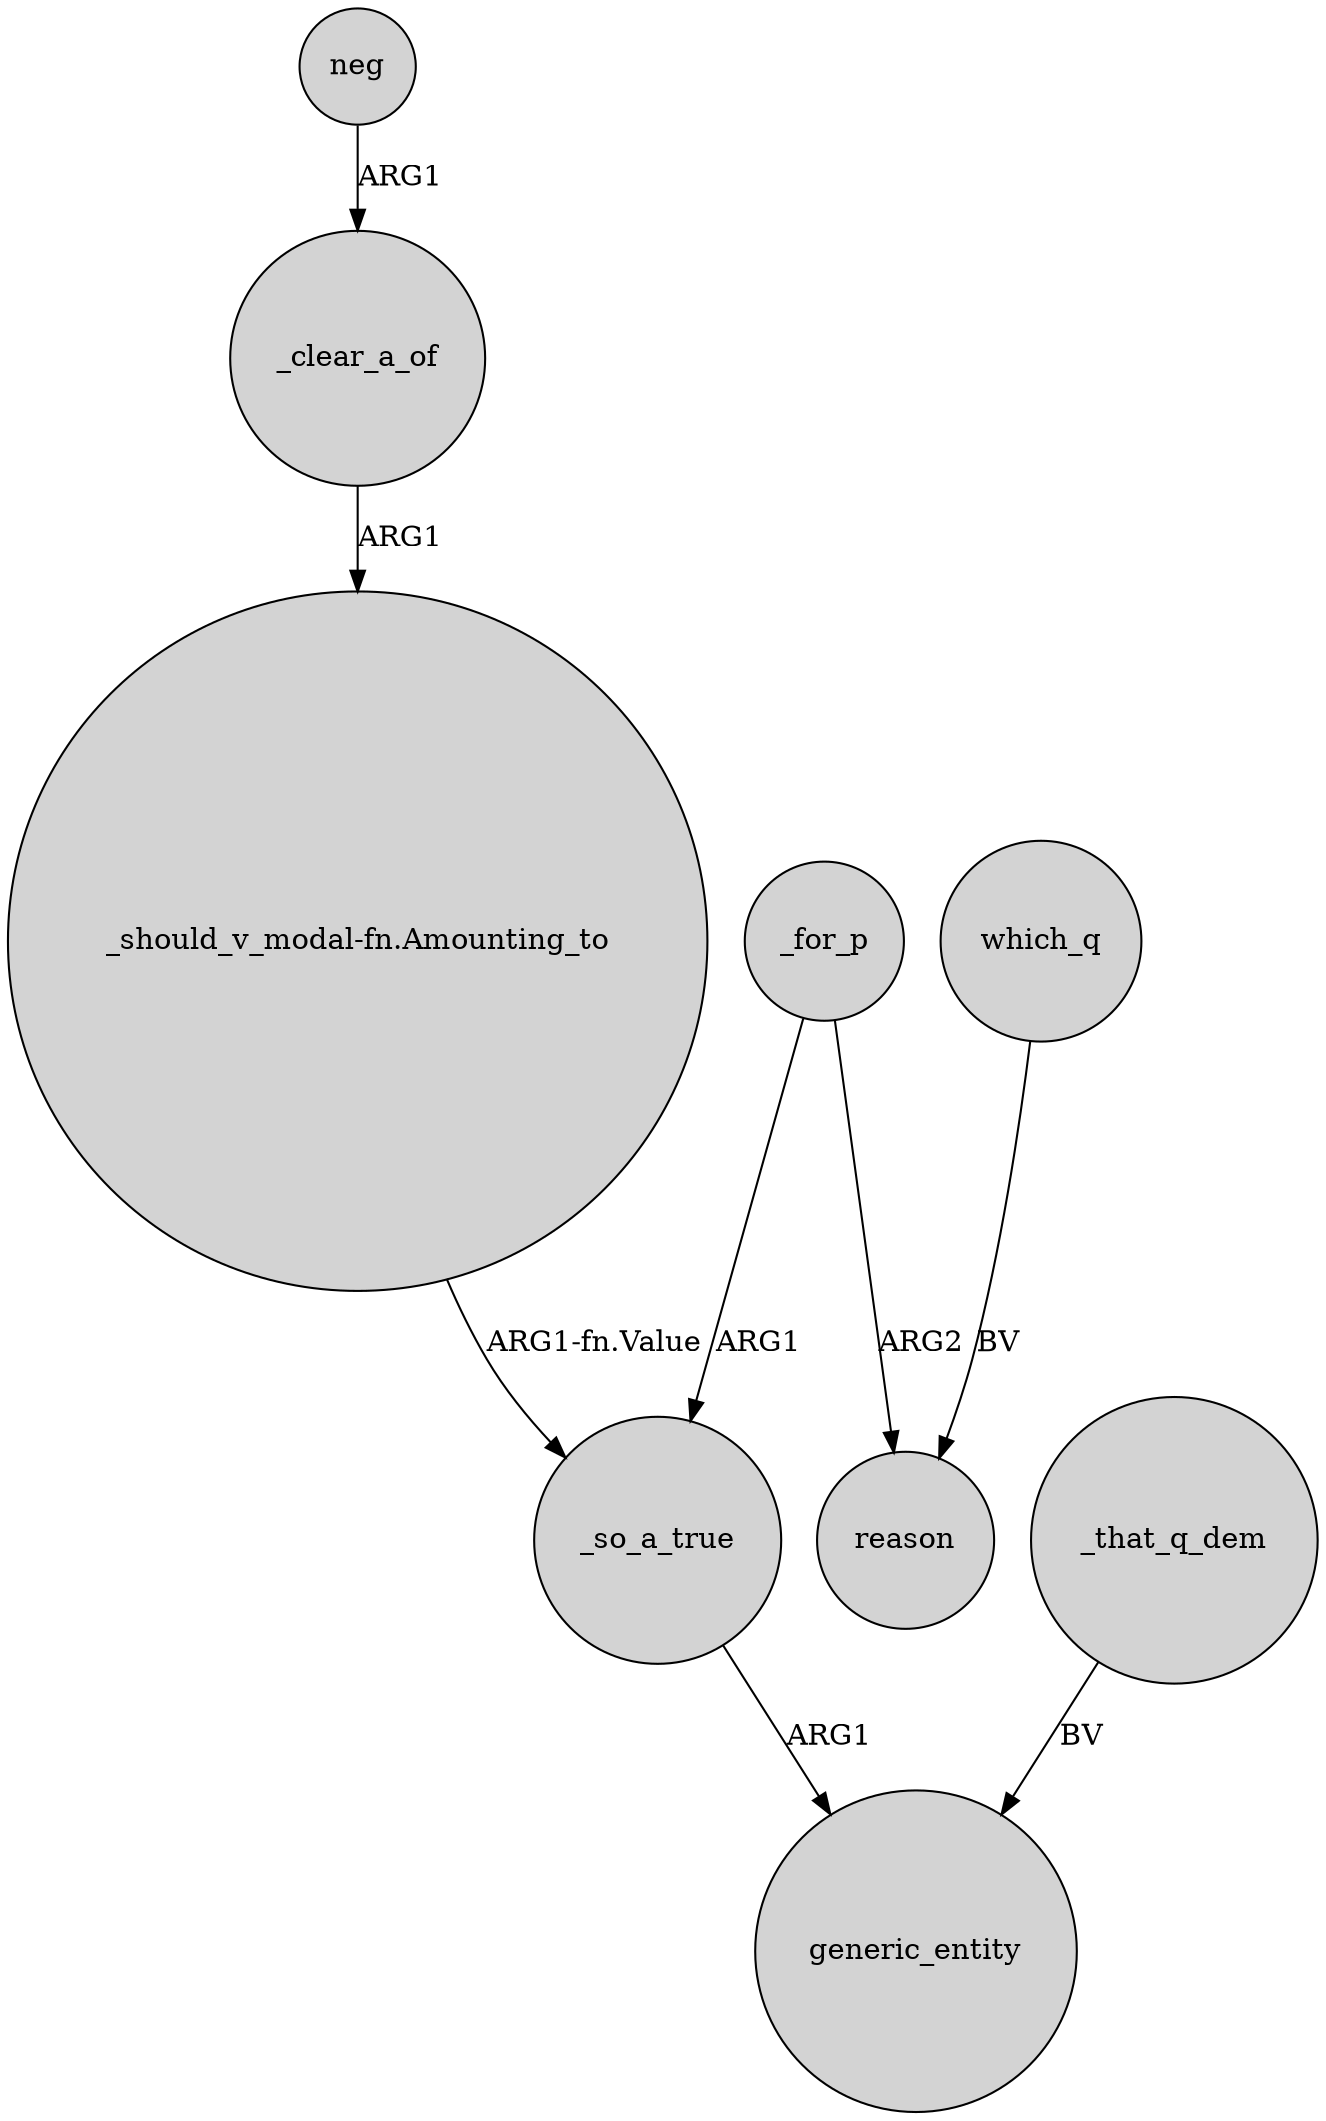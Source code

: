 digraph {
	node [shape=circle style=filled]
	_for_p -> _so_a_true [label=ARG1]
	_for_p -> reason [label=ARG2]
	_that_q_dem -> generic_entity [label=BV]
	which_q -> reason [label=BV]
	_clear_a_of -> "_should_v_modal-fn.Amounting_to" [label=ARG1]
	_so_a_true -> generic_entity [label=ARG1]
	neg -> _clear_a_of [label=ARG1]
	"_should_v_modal-fn.Amounting_to" -> _so_a_true [label="ARG1-fn.Value"]
}
